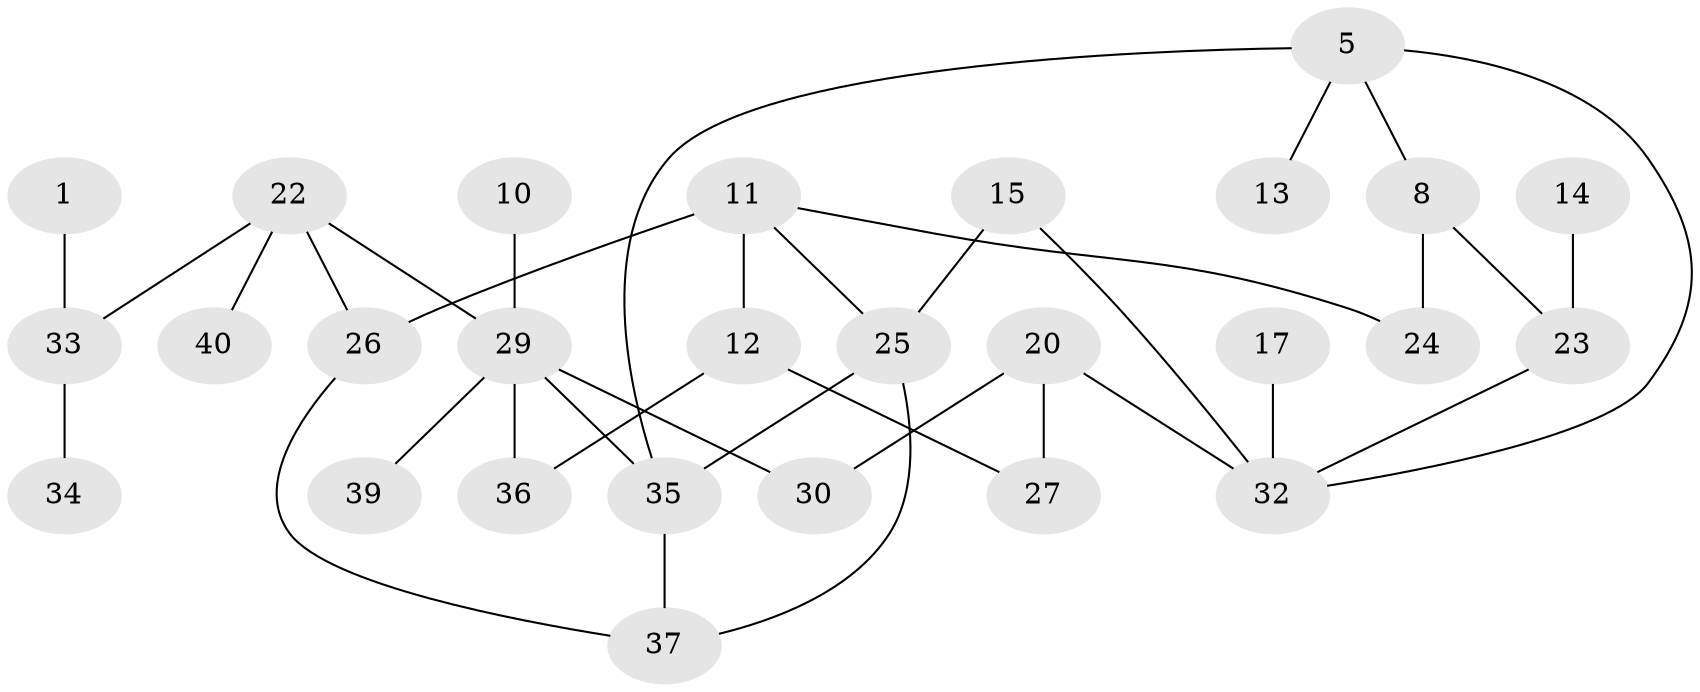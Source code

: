 // original degree distribution, {2: 0.35, 3: 0.1625, 4: 0.1125, 1: 0.225, 0: 0.1375, 5: 0.0125}
// Generated by graph-tools (version 1.1) at 2025/25/03/09/25 03:25:13]
// undirected, 27 vertices, 35 edges
graph export_dot {
graph [start="1"]
  node [color=gray90,style=filled];
  1;
  5;
  8;
  10;
  11;
  12;
  13;
  14;
  15;
  17;
  20;
  22;
  23;
  24;
  25;
  26;
  27;
  29;
  30;
  32;
  33;
  34;
  35;
  36;
  37;
  39;
  40;
  1 -- 33 [weight=1.0];
  5 -- 8 [weight=1.0];
  5 -- 13 [weight=1.0];
  5 -- 32 [weight=1.0];
  5 -- 35 [weight=1.0];
  8 -- 23 [weight=1.0];
  8 -- 24 [weight=1.0];
  10 -- 29 [weight=1.0];
  11 -- 12 [weight=1.0];
  11 -- 24 [weight=1.0];
  11 -- 25 [weight=1.0];
  11 -- 26 [weight=1.0];
  12 -- 27 [weight=1.0];
  12 -- 36 [weight=1.0];
  14 -- 23 [weight=1.0];
  15 -- 25 [weight=1.0];
  15 -- 32 [weight=1.0];
  17 -- 32 [weight=1.0];
  20 -- 27 [weight=1.0];
  20 -- 30 [weight=1.0];
  20 -- 32 [weight=1.0];
  22 -- 26 [weight=1.0];
  22 -- 29 [weight=1.0];
  22 -- 33 [weight=1.0];
  22 -- 40 [weight=1.0];
  23 -- 32 [weight=1.0];
  25 -- 35 [weight=1.0];
  25 -- 37 [weight=1.0];
  26 -- 37 [weight=1.0];
  29 -- 30 [weight=1.0];
  29 -- 35 [weight=1.0];
  29 -- 36 [weight=1.0];
  29 -- 39 [weight=2.0];
  33 -- 34 [weight=1.0];
  35 -- 37 [weight=2.0];
}
